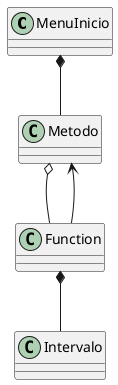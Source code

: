 @startuml Simpson
class MenuInicio
class Metodo
class Intervalo
class Function

MenuInicio *-- Metodo
Metodo o-- Function
Function --> Metodo 
Function *-- Intervalo
@enduml